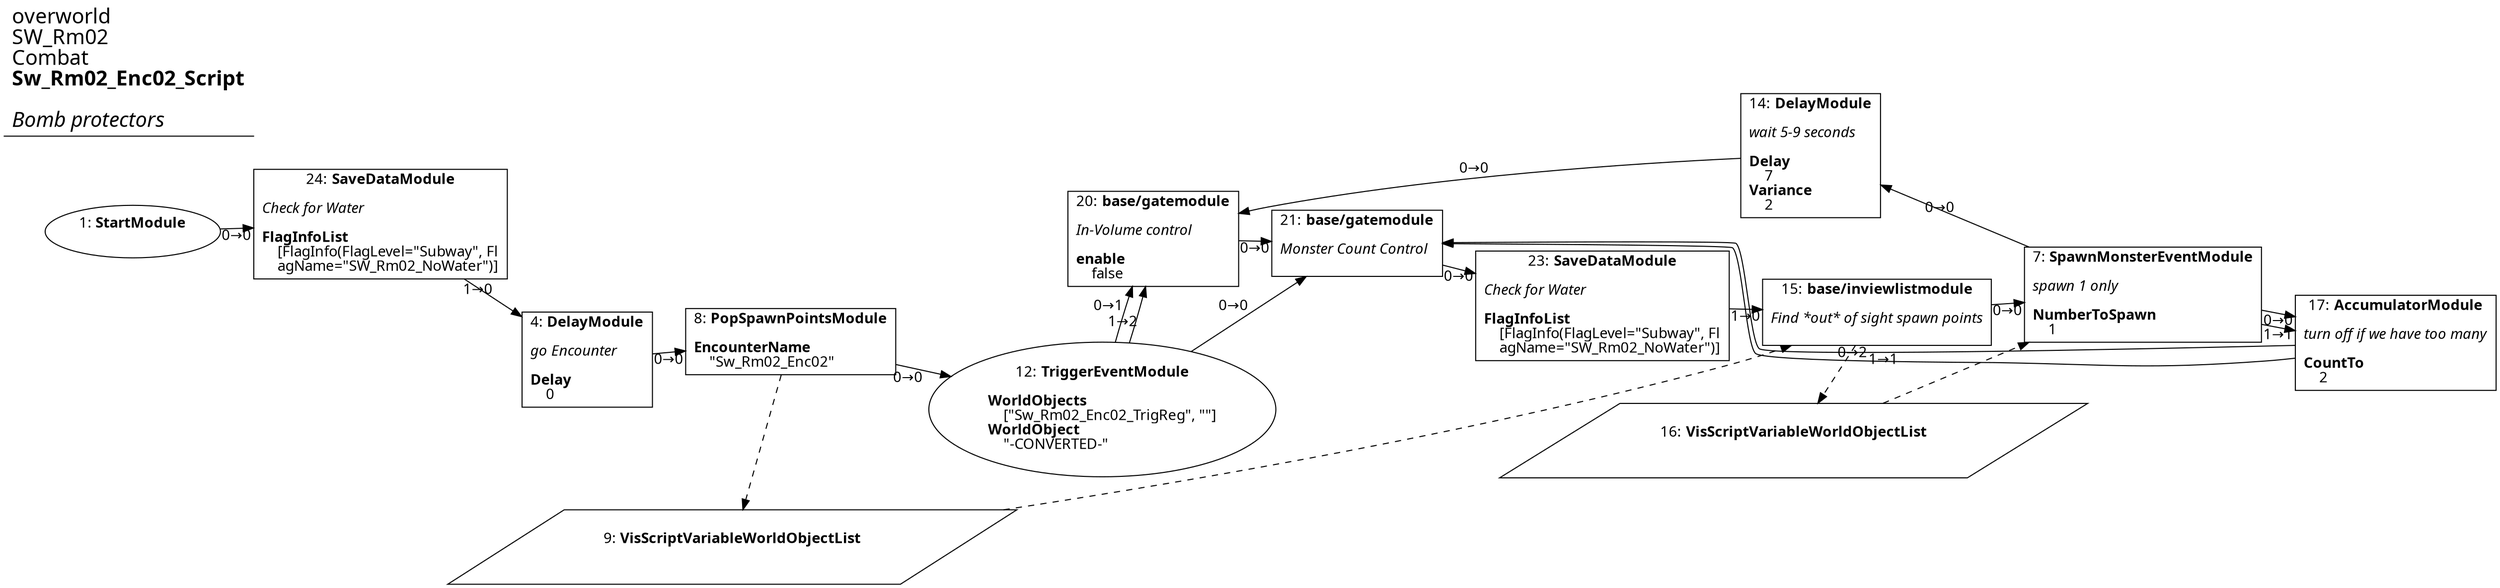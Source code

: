 digraph {
    layout = fdp;
    overlap = prism;
    sep = "+16";
    splines = spline;

    node [ shape = box ];

    graph [ fontname = "Segoe UI" ];
    node [ fontname = "Segoe UI" ];
    edge [ fontname = "Segoe UI" ];

    1 [ label = <1: <b>StartModule</b><br/><br/>> ];
    1 [ shape = oval ]
    1 [ pos = "0.19000001,-0.010000001!" ];
    1 -> 24 [ label = "0→0" ];

    4 [ label = <4: <b>DelayModule</b><br/><br/><i>go Encounter<br align="left"/></i><br align="left"/><b>Delay</b><br align="left"/>    0<br align="left"/>> ];
    4 [ pos = "0.64400005,-0.141!" ];
    4 -> 8 [ label = "0→0" ];

    7 [ label = <7: <b>SpawnMonsterEventModule</b><br/><br/><i>spawn 1 only<br align="left"/></i><br align="left"/><b>NumberToSpawn</b><br align="left"/>    1<br align="left"/>> ];
    7 [ pos = "2.223,-0.10700001!" ];
    7 -> 17 [ label = "0→0" ];
    7 -> 17 [ label = "1→1" ];
    7 -> 14 [ label = "0→0" ];
    16 -> 7 [ style = dashed ];

    8 [ label = <8: <b>PopSpawnPointsModule</b><br/><br/><b>EncounterName</b><br align="left"/>    &quot;Sw_Rm02_Enc02&quot;<br align="left"/>> ];
    8 [ pos = "0.79200006,-0.141!" ];
    8 -> 12 [ label = "0→0" ];
    8 -> 9 [ style = dashed ];

    9 [ label = <9: <b>VisScriptVariableWorldObjectList</b><br/><br/>> ];
    9 [ shape = parallelogram ]
    9 [ pos = "0.813,-0.27!" ];

    12 [ label = <12: <b>TriggerEventModule</b><br/><br/><b>WorldObjects</b><br align="left"/>    [&quot;Sw_Rm02_Enc02_TrigReg&quot;, &quot;&quot;]<br align="left"/><b>WorldObject</b><br align="left"/>    &quot;-CONVERTED-&quot;<br align="left"/>> ];
    12 [ shape = oval ]
    12 [ pos = "1.074,-0.185!" ];
    12 -> 20 [ label = "0→1" ];
    12 -> 20 [ label = "1→2" ];
    12 -> 21 [ label = "0→0" ];

    14 [ label = <14: <b>DelayModule</b><br/><br/><i>wait 5-9 seconds<br align="left"/></i><br align="left"/><b>Delay</b><br align="left"/>    7<br align="left"/><b>Variance</b><br align="left"/>    2<br align="left"/>> ];
    14 [ pos = "1.8800001,0.089!" ];
    14 -> 20 [ label = "0→0" ];

    15 [ label = <15: <b>base/inviewlistmodule</b><br/><br/><i>Find *out* of sight spawn points<br align="left"/></i><br align="left"/>> ];
    15 [ pos = "1.9390001,-0.120000005!" ];
    15 -> 7 [ label = "0→0" ];
    9 -> 15 [ style = dashed ];
    15 -> 16 [ style = dashed ];

    16 [ label = <16: <b>VisScriptVariableWorldObjectList</b><br/><br/>> ];
    16 [ shape = parallelogram ]
    16 [ pos = "1.9520001,-0.27!" ];

    17 [ label = <17: <b>AccumulatorModule</b><br/><br/><i>turn off if we have too many<br align="left"/></i><br align="left"/><b>CountTo</b><br align="left"/>    2<br align="left"/>> ];
    17 [ pos = "2.5010002,-0.156!" ];
    17 -> 21 [ label = "0→2" ];
    17 -> 21 [ label = "1→1" ];

    20 [ label = <20: <b>base/gatemodule</b><br/><br/><i>In-Volume control<br align="left"/></i><br align="left"/><b>enable</b><br align="left"/>    false<br align="left"/>> ];
    20 [ pos = "1.363,-0.113000005!" ];
    20 -> 21 [ label = "0→0" ];

    21 [ label = <21: <b>base/gatemodule</b><br/><br/><i>Monster Count Control<br align="left"/></i><br align="left"/>> ];
    21 [ pos = "1.544,-0.11100001!" ];
    21 -> 23 [ label = "0→0" ];

    23 [ label = <23: <b>SaveDataModule</b><br/><br/><i>Check for Water<br align="left"/></i><br align="left"/><b>FlagInfoList</b><br align="left"/>    [FlagInfo(FlagLevel=&quot;Subway&quot;, Fl<br align="left"/>    agName=&quot;SW_Rm02_NoWater&quot;)]<br align="left"/>> ];
    23 [ pos = "1.6800001,-0.12200001!" ];
    23 -> 15 [ label = "1→0" ];

    24 [ label = <24: <b>SaveDataModule</b><br/><br/><i>Check for Water<br align="left"/></i><br align="left"/><b>FlagInfoList</b><br align="left"/>    [FlagInfo(FlagLevel=&quot;Subway&quot;, Fl<br align="left"/>    agName=&quot;SW_Rm02_NoWater&quot;)]<br align="left"/>> ];
    24 [ pos = "0.38200003,-0.020000001!" ];
    24 -> 4 [ label = "1→0" ];

    title [ pos = "0.18900001,0.09!" ];
    title [ shape = underline ];
    title [ label = <<font point-size="20">overworld<br align="left"/>SW_Rm02<br align="left"/>Combat<br align="left"/><b>Sw_Rm02_Enc02_Script</b><br align="left"/><br/><i>Bomb protectors</i><br align="left"/></font>> ];
}
